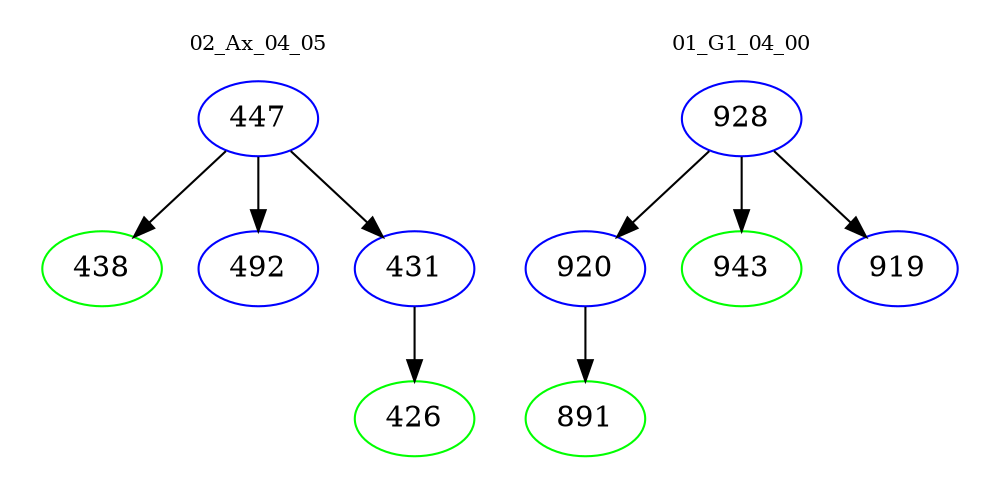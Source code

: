 digraph{
subgraph cluster_0 {
color = white
label = "02_Ax_04_05";
fontsize=10;
T0_447 [label="447", color="blue"]
T0_447 -> T0_438 [color="black"]
T0_438 [label="438", color="green"]
T0_447 -> T0_492 [color="black"]
T0_492 [label="492", color="blue"]
T0_447 -> T0_431 [color="black"]
T0_431 [label="431", color="blue"]
T0_431 -> T0_426 [color="black"]
T0_426 [label="426", color="green"]
}
subgraph cluster_1 {
color = white
label = "01_G1_04_00";
fontsize=10;
T1_928 [label="928", color="blue"]
T1_928 -> T1_920 [color="black"]
T1_920 [label="920", color="blue"]
T1_920 -> T1_891 [color="black"]
T1_891 [label="891", color="green"]
T1_928 -> T1_943 [color="black"]
T1_943 [label="943", color="green"]
T1_928 -> T1_919 [color="black"]
T1_919 [label="919", color="blue"]
}
}
